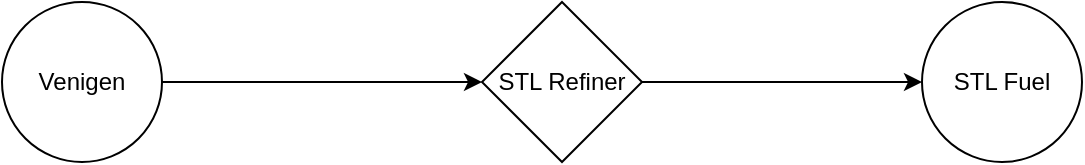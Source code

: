 <mxfile version="12.9.9" type="device"><diagram id="HhZKLew-pOJ5jlHcJXqD" name="Page-1"><mxGraphModel dx="1173" dy="673" grid="1" gridSize="10" guides="1" tooltips="1" connect="1" arrows="1" fold="1" page="1" pageScale="1" pageWidth="10000" pageHeight="10000" math="0" shadow="0"><root><mxCell id="0"/><mxCell id="1" parent="0"/><mxCell id="O_BcnEEzEIdlYymAyEyp-8" style="edgeStyle=orthogonalEdgeStyle;rounded=0;orthogonalLoop=1;jettySize=auto;html=1;exitX=1;exitY=0.5;exitDx=0;exitDy=0;" edge="1" parent="1" source="O_BcnEEzEIdlYymAyEyp-2" target="O_BcnEEzEIdlYymAyEyp-7"><mxGeometry relative="1" as="geometry"/></mxCell><mxCell id="O_BcnEEzEIdlYymAyEyp-2" value="Venigen" style="ellipse;whiteSpace=wrap;html=1;aspect=fixed;" vertex="1" parent="1"><mxGeometry x="430" y="410" width="80" height="80" as="geometry"/></mxCell><mxCell id="O_BcnEEzEIdlYymAyEyp-10" style="edgeStyle=orthogonalEdgeStyle;rounded=0;orthogonalLoop=1;jettySize=auto;html=1;exitX=1;exitY=0.5;exitDx=0;exitDy=0;" edge="1" parent="1" source="O_BcnEEzEIdlYymAyEyp-7" target="O_BcnEEzEIdlYymAyEyp-9"><mxGeometry relative="1" as="geometry"/></mxCell><mxCell id="O_BcnEEzEIdlYymAyEyp-7" value="STL Refiner" style="rhombus;whiteSpace=wrap;html=1;" vertex="1" parent="1"><mxGeometry x="670" y="410" width="80" height="80" as="geometry"/></mxCell><mxCell id="O_BcnEEzEIdlYymAyEyp-9" value="STL Fuel" style="ellipse;whiteSpace=wrap;html=1;aspect=fixed;" vertex="1" parent="1"><mxGeometry x="890" y="410" width="80" height="80" as="geometry"/></mxCell></root></mxGraphModel></diagram></mxfile>